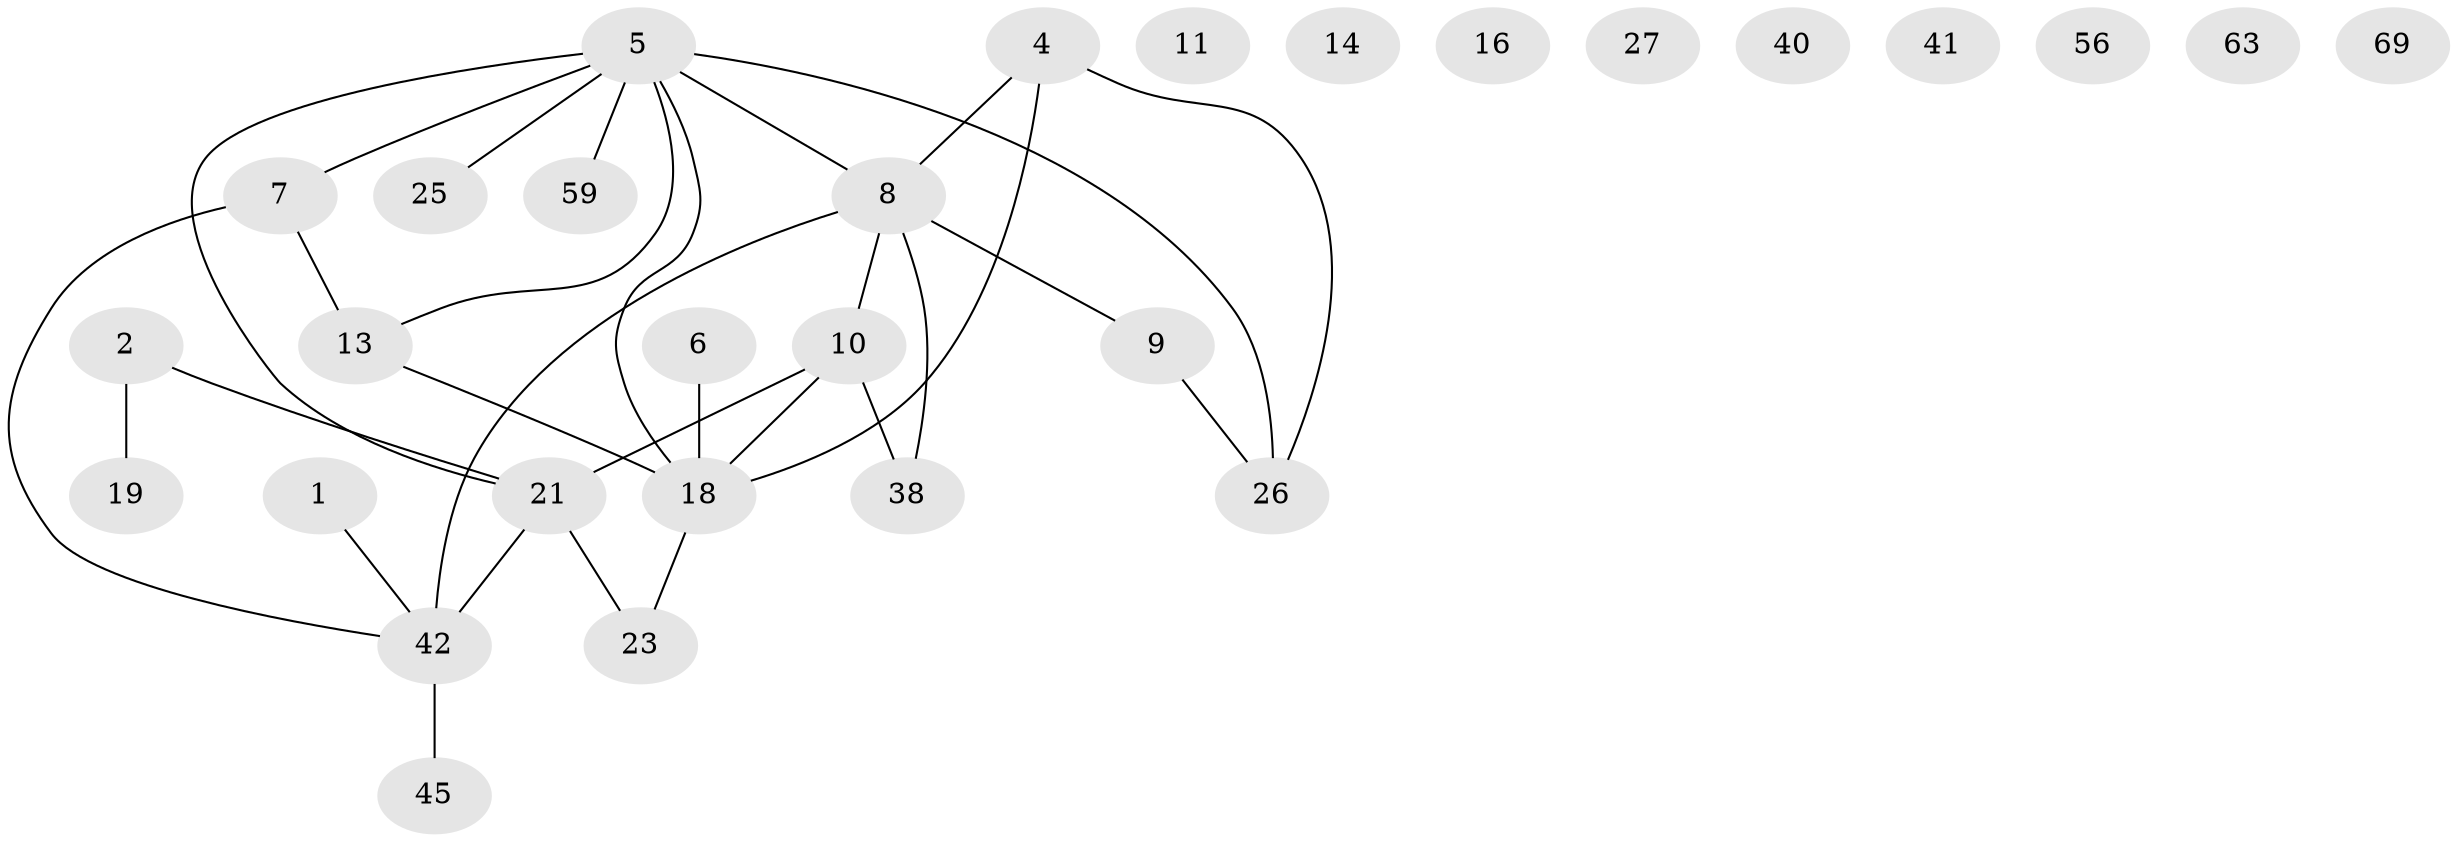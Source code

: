 // original degree distribution, {1: 0.24285714285714285, 4: 0.18571428571428572, 2: 0.3, 3: 0.12857142857142856, 0: 0.1, 5: 0.02857142857142857, 6: 0.014285714285714285}
// Generated by graph-tools (version 1.1) at 2025/16/03/04/25 18:16:30]
// undirected, 29 vertices, 30 edges
graph export_dot {
graph [start="1"]
  node [color=gray90,style=filled];
  1 [super="+3"];
  2 [super="+15+35+34"];
  4 [super="+64+39"];
  5 [super="+17"];
  6;
  7 [super="+12+30"];
  8 [super="+60+46+49"];
  9 [super="+70"];
  10 [super="+20"];
  11;
  13 [super="+53+31"];
  14;
  16 [super="+50"];
  18 [super="+67+29+24"];
  19 [super="+51"];
  21 [super="+22"];
  23 [super="+28+37"];
  25;
  26 [super="+52"];
  27;
  38 [super="+48"];
  40;
  41 [super="+58+68"];
  42 [super="+55+47+43"];
  45;
  56;
  59;
  63;
  69;
  1 -- 42;
  2 -- 21 [weight=3];
  2 -- 19;
  4 -- 8;
  4 -- 18;
  4 -- 26;
  5 -- 7;
  5 -- 25;
  5 -- 59;
  5 -- 18;
  5 -- 21;
  5 -- 26;
  5 -- 8;
  5 -- 13;
  6 -- 18;
  7 -- 42;
  7 -- 13;
  8 -- 42;
  8 -- 10 [weight=2];
  8 -- 38;
  8 -- 9;
  9 -- 26;
  10 -- 38;
  10 -- 18;
  10 -- 21;
  13 -- 18;
  18 -- 23;
  21 -- 42 [weight=2];
  21 -- 23;
  42 -- 45;
}
